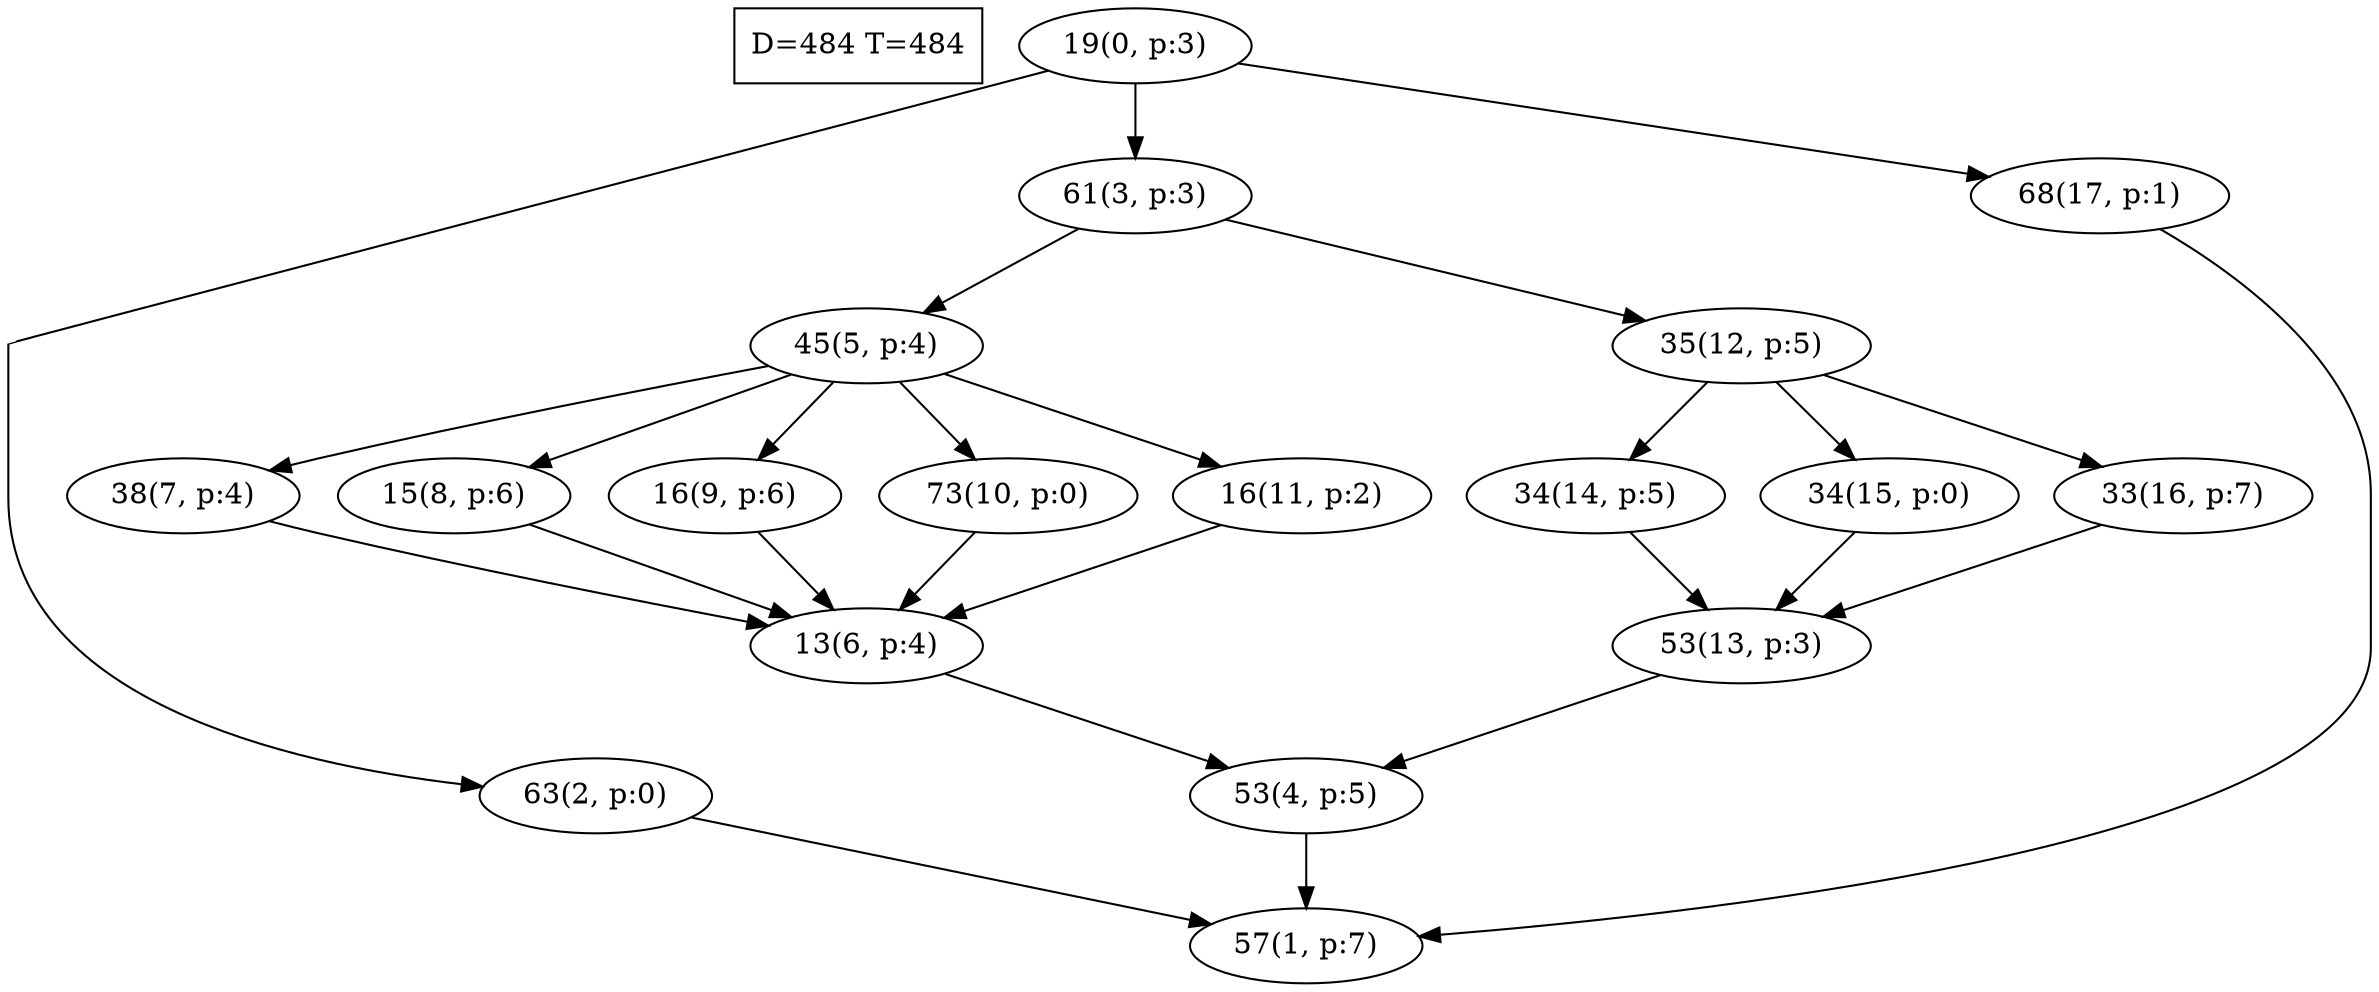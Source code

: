 digraph Task {
i [shape=box, label="D=484 T=484"]; 
0 [label="19(0, p:3)"];
1 [label="57(1, p:7)"];
2 [label="63(2, p:0)"];
3 [label="61(3, p:3)"];
4 [label="53(4, p:5)"];
5 [label="45(5, p:4)"];
6 [label="13(6, p:4)"];
7 [label="38(7, p:4)"];
8 [label="15(8, p:6)"];
9 [label="16(9, p:6)"];
10 [label="73(10, p:0)"];
11 [label="16(11, p:2)"];
12 [label="35(12, p:5)"];
13 [label="53(13, p:3)"];
14 [label="34(14, p:5)"];
15 [label="34(15, p:0)"];
16 [label="33(16, p:7)"];
17 [label="68(17, p:1)"];
0 -> 2;
0 -> 3;
0 -> 17;
2 -> 1;
3 -> 5;
3 -> 12;
4 -> 1;
5 -> 7;
5 -> 8;
5 -> 9;
5 -> 10;
5 -> 11;
6 -> 4;
7 -> 6;
8 -> 6;
9 -> 6;
10 -> 6;
11 -> 6;
12 -> 14;
12 -> 15;
12 -> 16;
13 -> 4;
14 -> 13;
15 -> 13;
16 -> 13;
17 -> 1;
}